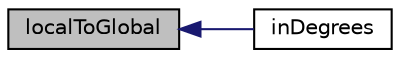 digraph "localToGlobal"
{
  bgcolor="transparent";
  edge [fontname="Helvetica",fontsize="10",labelfontname="Helvetica",labelfontsize="10"];
  node [fontname="Helvetica",fontsize="10",shape=record];
  rankdir="LR";
  Node30 [label="localToGlobal",height=0.2,width=0.4,color="black", fillcolor="grey75", style="filled", fontcolor="black"];
  Node30 -> Node31 [dir="back",color="midnightblue",fontsize="10",style="solid",fontname="Helvetica"];
  Node31 [label="inDegrees",height=0.2,width=0.4,color="black",URL="$a26149.html#ad762214343a0b2f393dd1eac07e0c096",tooltip="Non-const access to inDegrees. "];
}
